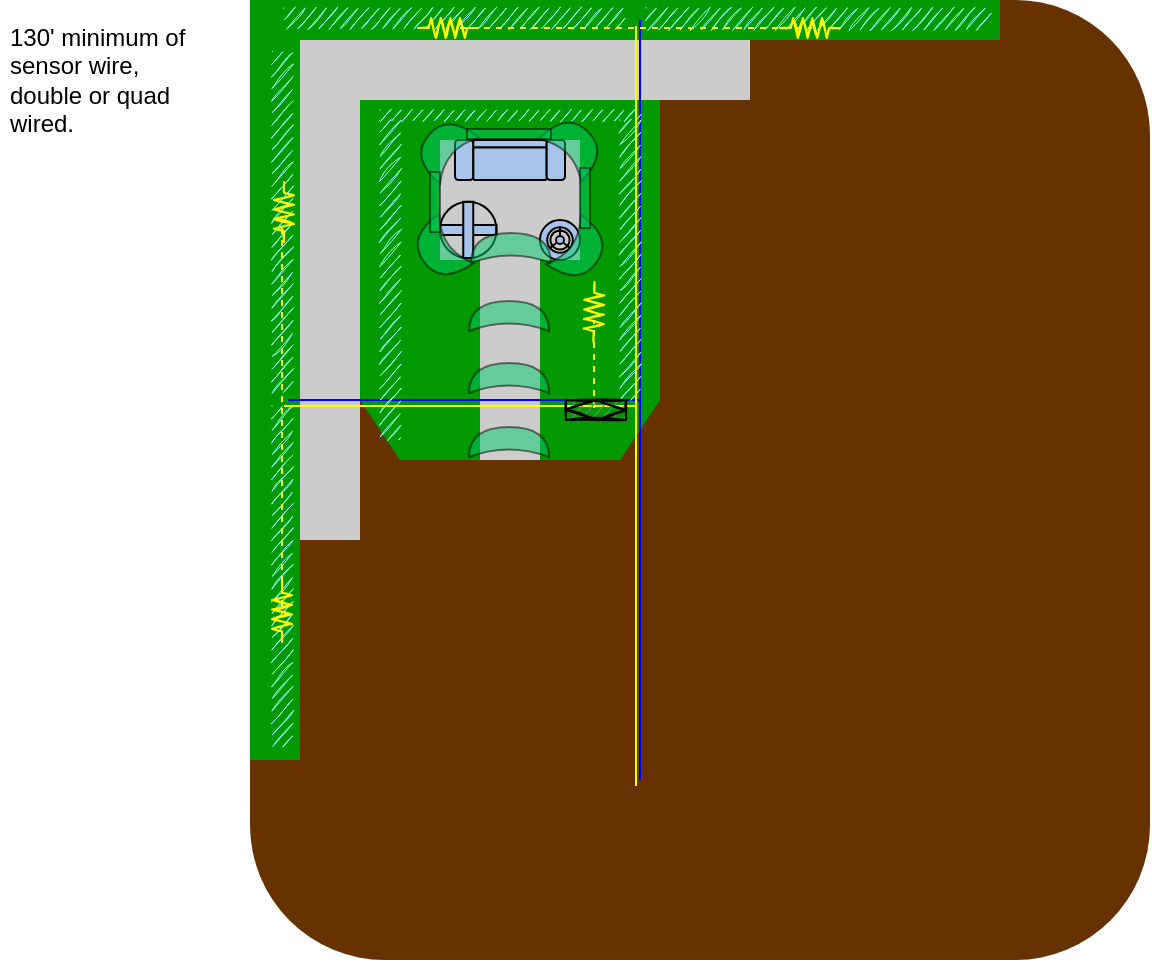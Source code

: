 <mxfile version="17.4.6" type="github">
  <diagram id="zF0i2NfZyt6POZ8Hoylk" name="Page-1">
    <mxGraphModel dx="467" dy="271" grid="1" gridSize="10" guides="0" tooltips="1" connect="1" arrows="1" fold="1" page="1" pageScale="1" pageWidth="850" pageHeight="1100" math="0" shadow="0">
      <root>
        <mxCell id="0" />
        <mxCell id="_R6vVu1srhFoFrEtBV-Y-69" value="Untitled Layer" style="locked=1;" parent="0" />
        <mxCell id="_R6vVu1srhFoFrEtBV-Y-75" value="" style="rounded=1;whiteSpace=wrap;html=1;shadow=0;glass=0;sketch=0;strokeColor=none;fillColor=#663300;" vertex="1" parent="_R6vVu1srhFoFrEtBV-Y-69">
          <mxGeometry x="145" y="140" width="450" height="480" as="geometry" />
        </mxCell>
        <mxCell id="1" value="GardenArea" style="" parent="0" />
        <mxCell id="_R6vVu1srhFoFrEtBV-Y-28" value="" style="group" vertex="1" connectable="0" parent="1">
          <mxGeometry x="145" y="140" width="375" height="380" as="geometry" />
        </mxCell>
        <mxCell id="_R6vVu1srhFoFrEtBV-Y-8" value="" style="rounded=0;whiteSpace=wrap;html=1;fillColor=#009900;strokeColor=none;" vertex="1" parent="_R6vVu1srhFoFrEtBV-Y-28">
          <mxGeometry x="55" y="50" width="150" height="20" as="geometry" />
        </mxCell>
        <mxCell id="_R6vVu1srhFoFrEtBV-Y-9" value="" style="rounded=0;whiteSpace=wrap;html=1;fillColor=#009900;strokeColor=none;" vertex="1" parent="_R6vVu1srhFoFrEtBV-Y-28">
          <mxGeometry x="165" y="70" width="40" height="60" as="geometry" />
        </mxCell>
        <mxCell id="_R6vVu1srhFoFrEtBV-Y-10" value="" style="rounded=0;whiteSpace=wrap;html=1;fillColor=#009900;strokeColor=none;" vertex="1" parent="_R6vVu1srhFoFrEtBV-Y-28">
          <mxGeometry x="55" y="70" width="40" height="60" as="geometry" />
        </mxCell>
        <mxCell id="_R6vVu1srhFoFrEtBV-Y-11" value="" style="rounded=0;whiteSpace=wrap;html=1;fillColor=#009900;strokeColor=none;" vertex="1" parent="_R6vVu1srhFoFrEtBV-Y-28">
          <mxGeometry x="55" y="130" width="60" height="70" as="geometry" />
        </mxCell>
        <mxCell id="_R6vVu1srhFoFrEtBV-Y-12" value="" style="rounded=0;whiteSpace=wrap;html=1;fillColor=#009900;strokeColor=none;" vertex="1" parent="_R6vVu1srhFoFrEtBV-Y-28">
          <mxGeometry x="145" y="130" width="60" height="70" as="geometry" />
        </mxCell>
        <mxCell id="_R6vVu1srhFoFrEtBV-Y-15" value="" style="rounded=0;whiteSpace=wrap;html=1;fillColor=#009900;strokeColor=none;" vertex="1" parent="_R6vVu1srhFoFrEtBV-Y-28">
          <mxGeometry x="145" y="200" width="40" height="30" as="geometry" />
        </mxCell>
        <mxCell id="_R6vVu1srhFoFrEtBV-Y-17" value="" style="rhombus;whiteSpace=wrap;html=1;fillColor=#009900;strokeColor=none;" vertex="1" parent="_R6vVu1srhFoFrEtBV-Y-28">
          <mxGeometry x="165" y="170" width="40" height="60" as="geometry" />
        </mxCell>
        <mxCell id="_R6vVu1srhFoFrEtBV-Y-20" value="" style="rhombus;whiteSpace=wrap;html=1;fillColor=#009900;strokeColor=none;" vertex="1" parent="_R6vVu1srhFoFrEtBV-Y-28">
          <mxGeometry x="55" y="170" width="40" height="60" as="geometry" />
        </mxCell>
        <mxCell id="_R6vVu1srhFoFrEtBV-Y-21" value="" style="rounded=0;whiteSpace=wrap;html=1;fillColor=#CCCCCC;strokeColor=none;" vertex="1" parent="_R6vVu1srhFoFrEtBV-Y-28">
          <mxGeometry x="25" y="20" width="30" height="250" as="geometry" />
        </mxCell>
        <mxCell id="_R6vVu1srhFoFrEtBV-Y-23" value="" style="rounded=0;whiteSpace=wrap;html=1;fillColor=#CCCCCC;strokeColor=none;" vertex="1" parent="_R6vVu1srhFoFrEtBV-Y-28">
          <mxGeometry x="95" y="70" width="70" height="60" as="geometry" />
        </mxCell>
        <mxCell id="_R6vVu1srhFoFrEtBV-Y-24" value="" style="rounded=0;whiteSpace=wrap;html=1;fillColor=#CCCCCC;strokeColor=none;" vertex="1" parent="_R6vVu1srhFoFrEtBV-Y-28">
          <mxGeometry x="115" y="130" width="30" height="100" as="geometry" />
        </mxCell>
        <mxCell id="_R6vVu1srhFoFrEtBV-Y-25" value="" style="rounded=0;whiteSpace=wrap;html=1;fillColor=#CCCCCC;strokeColor=none;" vertex="1" parent="_R6vVu1srhFoFrEtBV-Y-28">
          <mxGeometry x="25" y="20" width="225" height="30" as="geometry" />
        </mxCell>
        <mxCell id="_R6vVu1srhFoFrEtBV-Y-26" value="" style="rounded=0;whiteSpace=wrap;html=1;fillColor=#009900;strokeColor=none;" vertex="1" parent="_R6vVu1srhFoFrEtBV-Y-28">
          <mxGeometry width="25" height="380" as="geometry" />
        </mxCell>
        <mxCell id="_R6vVu1srhFoFrEtBV-Y-27" value="" style="rounded=0;whiteSpace=wrap;html=1;fillColor=#009900;strokeColor=none;" vertex="1" parent="_R6vVu1srhFoFrEtBV-Y-28">
          <mxGeometry x="25" width="350" height="20" as="geometry" />
        </mxCell>
        <mxCell id="_R6vVu1srhFoFrEtBV-Y-30" value="" style="verticalLabelPosition=bottom;html=1;verticalAlign=top;align=center;shape=mxgraph.floorplan.sofa;fillColor=#A9C4EB;" vertex="1" parent="_R6vVu1srhFoFrEtBV-Y-28">
          <mxGeometry x="102.5" y="70" width="55" height="20" as="geometry" />
        </mxCell>
        <mxCell id="_R6vVu1srhFoFrEtBV-Y-31" value="" style="verticalLabelPosition=bottom;html=1;verticalAlign=top;align=center;shape=mxgraph.floorplan.floor_lamp;fillColor=#A9C4EB;" vertex="1" parent="_R6vVu1srhFoFrEtBV-Y-28">
          <mxGeometry x="145" y="110" width="20" height="20" as="geometry" />
        </mxCell>
        <mxCell id="_R6vVu1srhFoFrEtBV-Y-37" value="" style="verticalLabelPosition=bottom;html=1;verticalAlign=top;align=center;shape=mxgraph.floorplan.doorRevolving;aspect=fixed;fillColor=#A9C4EB;" vertex="1" parent="_R6vVu1srhFoFrEtBV-Y-28">
          <mxGeometry x="95" y="100" width="28.24" height="30" as="geometry" />
        </mxCell>
        <mxCell id="_R6vVu1srhFoFrEtBV-Y-113" value="" style="rounded=0;whiteSpace=wrap;html=1;fillColor=#009900;strokeColor=none;" vertex="1" parent="_R6vVu1srhFoFrEtBV-Y-28">
          <mxGeometry x="75" y="200" width="40" height="30" as="geometry" />
        </mxCell>
        <mxCell id="_R6vVu1srhFoFrEtBV-Y-38" value="Water" style="" parent="0" />
        <mxCell id="_R6vVu1srhFoFrEtBV-Y-43" value="" style="endArrow=none;html=1;rounded=0;strokeColor=#0000FF;" edge="1" parent="_R6vVu1srhFoFrEtBV-Y-38">
          <mxGeometry width="50" height="50" relative="1" as="geometry">
            <mxPoint x="340" y="340" as="sourcePoint" />
            <mxPoint x="340" y="150" as="targetPoint" />
          </mxGeometry>
        </mxCell>
        <mxCell id="_R6vVu1srhFoFrEtBV-Y-44" value="" style="endArrow=none;html=1;rounded=0;strokeColor=#0000FF;exitX=1;exitY=0.5;exitDx=0;exitDy=0;exitPerimeter=0;entryX=0.75;entryY=0.5;entryDx=0;entryDy=0;entryPerimeter=0;" edge="1" parent="_R6vVu1srhFoFrEtBV-Y-38" target="_R6vVu1srhFoFrEtBV-Y-17">
          <mxGeometry width="50" height="50" relative="1" as="geometry">
            <mxPoint x="164.0" y="340" as="sourcePoint" />
            <mxPoint x="274" y="340" as="targetPoint" />
          </mxGeometry>
        </mxCell>
        <mxCell id="_R6vVu1srhFoFrEtBV-Y-45" value="" style="endArrow=none;html=1;rounded=0;strokeColor=#0000FF;" edge="1" parent="_R6vVu1srhFoFrEtBV-Y-38">
          <mxGeometry width="50" height="50" relative="1" as="geometry">
            <mxPoint x="340" y="530" as="sourcePoint" />
            <mxPoint x="340" y="340" as="targetPoint" />
          </mxGeometry>
        </mxCell>
        <mxCell id="_R6vVu1srhFoFrEtBV-Y-47" value="" style="rounded=0;whiteSpace=wrap;html=1;shadow=0;glass=0;sketch=1;fillColor=#99FFFF;strokeColor=none;" vertex="1" parent="_R6vVu1srhFoFrEtBV-Y-38">
          <mxGeometry x="156" y="166" width="10" height="170" as="geometry" />
        </mxCell>
        <mxCell id="_R6vVu1srhFoFrEtBV-Y-48" value="" style="rounded=0;whiteSpace=wrap;html=1;shadow=0;glass=0;sketch=1;fillColor=#99FFFF;strokeColor=none;" vertex="1" parent="_R6vVu1srhFoFrEtBV-Y-38">
          <mxGeometry x="156" y="343" width="10" height="170" as="geometry" />
        </mxCell>
        <mxCell id="_R6vVu1srhFoFrEtBV-Y-49" value="" style="rounded=0;whiteSpace=wrap;html=1;shadow=0;glass=0;sketch=1;fillColor=#99FFFF;strokeColor=none;" vertex="1" parent="_R6vVu1srhFoFrEtBV-Y-38">
          <mxGeometry x="162" y="144" width="170" height="10" as="geometry" />
        </mxCell>
        <mxCell id="_R6vVu1srhFoFrEtBV-Y-50" value="" style="rounded=0;whiteSpace=wrap;html=1;shadow=0;glass=0;sketch=1;fillColor=#99FFFF;strokeColor=none;" vertex="1" parent="_R6vVu1srhFoFrEtBV-Y-38">
          <mxGeometry x="343" y="144" width="170" height="10" as="geometry" />
        </mxCell>
        <mxCell id="_R6vVu1srhFoFrEtBV-Y-92" value="" style="rounded=0;whiteSpace=wrap;html=1;shadow=0;glass=0;sketch=1;fillColor=#99FFFF;strokeColor=none;" vertex="1" parent="_R6vVu1srhFoFrEtBV-Y-38">
          <mxGeometry x="210" y="195" width="130" height="5" as="geometry" />
        </mxCell>
        <mxCell id="_R6vVu1srhFoFrEtBV-Y-93" value="" style="rounded=0;whiteSpace=wrap;html=1;shadow=0;glass=0;sketch=1;fillColor=#99FFFF;strokeColor=none;" vertex="1" parent="_R6vVu1srhFoFrEtBV-Y-38">
          <mxGeometry x="210" y="200" width="10" height="160" as="geometry" />
        </mxCell>
        <mxCell id="_R6vVu1srhFoFrEtBV-Y-94" value="" style="rounded=0;whiteSpace=wrap;html=1;shadow=0;glass=0;sketch=1;fillColor=#99FFFF;strokeColor=none;" vertex="1" parent="_R6vVu1srhFoFrEtBV-Y-38">
          <mxGeometry x="330" y="200" width="10" height="140" as="geometry" />
        </mxCell>
        <mxCell id="_R6vVu1srhFoFrEtBV-Y-52" value="electronics" style="locked=1;" parent="0" />
        <mxCell id="_R6vVu1srhFoFrEtBV-Y-53" value="" style="endArrow=none;html=1;rounded=0;strokeColor=#FFFF00;" edge="1" parent="_R6vVu1srhFoFrEtBV-Y-52">
          <mxGeometry width="50" height="50" relative="1" as="geometry">
            <mxPoint x="338" y="343" as="sourcePoint" />
            <mxPoint x="338" y="153" as="targetPoint" />
          </mxGeometry>
        </mxCell>
        <mxCell id="_R6vVu1srhFoFrEtBV-Y-54" value="" style="endArrow=none;html=1;rounded=0;strokeColor=#FFFF00;exitX=1;exitY=0.5;exitDx=0;exitDy=0;exitPerimeter=0;entryX=0.75;entryY=0.5;entryDx=0;entryDy=0;entryPerimeter=0;" edge="1" parent="_R6vVu1srhFoFrEtBV-Y-52">
          <mxGeometry width="50" height="50" relative="1" as="geometry">
            <mxPoint x="162.0" y="343" as="sourcePoint" />
            <mxPoint x="338" y="343" as="targetPoint" />
          </mxGeometry>
        </mxCell>
        <mxCell id="_R6vVu1srhFoFrEtBV-Y-55" value="" style="endArrow=none;html=1;rounded=0;strokeColor=#FFFF00;" edge="1" parent="_R6vVu1srhFoFrEtBV-Y-52">
          <mxGeometry width="50" height="50" relative="1" as="geometry">
            <mxPoint x="338" y="533" as="sourcePoint" />
            <mxPoint x="338" y="343" as="targetPoint" />
          </mxGeometry>
        </mxCell>
        <mxCell id="_R6vVu1srhFoFrEtBV-Y-56" value="" style="endArrow=none;html=1;rounded=0;strokeColor=#FFFF00;exitX=1;exitY=0.5;exitDx=0;exitDy=0;exitPerimeter=0;entryX=0.75;entryY=0.5;entryDx=0;entryDy=0;entryPerimeter=0;dashed=1;" edge="1" parent="_R6vVu1srhFoFrEtBV-Y-52">
          <mxGeometry width="50" height="50" relative="1" as="geometry">
            <mxPoint x="250.0" y="154" as="sourcePoint" />
            <mxPoint x="426" y="154" as="targetPoint" />
          </mxGeometry>
        </mxCell>
        <mxCell id="_R6vVu1srhFoFrEtBV-Y-57" value="" style="endArrow=none;html=1;rounded=0;strokeColor=#FFFF00;dashed=1;" edge="1" parent="_R6vVu1srhFoFrEtBV-Y-52">
          <mxGeometry width="50" height="50" relative="1" as="geometry">
            <mxPoint x="161" y="443" as="sourcePoint" />
            <mxPoint x="161" y="253" as="targetPoint" />
          </mxGeometry>
        </mxCell>
        <mxCell id="_R6vVu1srhFoFrEtBV-Y-58" value="" style="endArrow=none;html=1;rounded=0;strokeColor=#FFFF00;dashed=1;" edge="1" parent="_R6vVu1srhFoFrEtBV-Y-52">
          <mxGeometry width="50" height="50" relative="1" as="geometry">
            <mxPoint x="317" y="344" as="sourcePoint" />
            <mxPoint x="317" y="300" as="targetPoint" />
          </mxGeometry>
        </mxCell>
        <mxCell id="_R6vVu1srhFoFrEtBV-Y-61" value="" style="pointerEvents=1;verticalLabelPosition=bottom;shadow=0;dashed=0;align=center;html=1;verticalAlign=top;shape=mxgraph.electrical.resistors.resistor_2;glass=0;sketch=1;fillColor=#99FFFF;strokeColor=#FFFF00;rotation=91;" vertex="1" parent="_R6vVu1srhFoFrEtBV-Y-52">
          <mxGeometry x="302" y="291" width="30" height="10" as="geometry" />
        </mxCell>
        <mxCell id="_R6vVu1srhFoFrEtBV-Y-62" value="" style="pointerEvents=1;verticalLabelPosition=bottom;shadow=0;dashed=0;align=center;html=1;verticalAlign=top;shape=mxgraph.electrical.resistors.resistor_2;glass=0;sketch=1;fillColor=#99FFFF;strokeColor=#FFFF00;" vertex="1" parent="_R6vVu1srhFoFrEtBV-Y-52">
          <mxGeometry x="410" y="149" width="30" height="10" as="geometry" />
        </mxCell>
        <mxCell id="_R6vVu1srhFoFrEtBV-Y-63" value="" style="pointerEvents=1;verticalLabelPosition=bottom;shadow=0;dashed=0;align=center;html=1;verticalAlign=top;shape=mxgraph.electrical.resistors.resistor_2;glass=0;sketch=1;fillColor=#99FFFF;strokeColor=#FFFF00;" vertex="1" parent="_R6vVu1srhFoFrEtBV-Y-52">
          <mxGeometry x="229" y="149" width="30" height="10" as="geometry" />
        </mxCell>
        <mxCell id="_R6vVu1srhFoFrEtBV-Y-64" value="" style="pointerEvents=1;verticalLabelPosition=bottom;shadow=0;dashed=0;align=center;html=1;verticalAlign=top;shape=mxgraph.electrical.resistors.resistor_2;glass=0;sketch=1;fillColor=#99FFFF;strokeColor=#FFFF00;rotation=90;" vertex="1" parent="_R6vVu1srhFoFrEtBV-Y-52">
          <mxGeometry x="147" y="241" width="30" height="10" as="geometry" />
        </mxCell>
        <mxCell id="_R6vVu1srhFoFrEtBV-Y-65" value="" style="pointerEvents=1;verticalLabelPosition=bottom;shadow=0;dashed=0;align=center;html=1;verticalAlign=top;shape=mxgraph.electrical.resistors.resistor_2;glass=0;sketch=1;fillColor=#99FFFF;strokeColor=#FFFF00;rotation=90;" vertex="1" parent="_R6vVu1srhFoFrEtBV-Y-52">
          <mxGeometry x="146" y="441" width="30" height="10" as="geometry" />
        </mxCell>
        <mxCell id="_R6vVu1srhFoFrEtBV-Y-66" value="Box" style="locked=1;" parent="0" />
        <mxCell id="_R6vVu1srhFoFrEtBV-Y-67" value="" style="shape=associativeEntity;whiteSpace=wrap;html=1;align=center;shadow=0;glass=0;sketch=1;strokeColor=#000000;fillColor=#808080;" vertex="1" parent="_R6vVu1srhFoFrEtBV-Y-66">
          <mxGeometry x="303" y="340" width="30" height="10" as="geometry" />
        </mxCell>
        <mxCell id="_R6vVu1srhFoFrEtBV-Y-76" value="Arches" parent="0" />
        <mxCell id="_R6vVu1srhFoFrEtBV-Y-78" value="" style="shape=xor;whiteSpace=wrap;html=1;shadow=0;glass=0;sketch=0;strokeColor=#000000;fillColor=#00CC66;rotation=-90;opacity=50;" vertex="1" parent="_R6vVu1srhFoFrEtBV-Y-76">
          <mxGeometry x="267" y="341" width="15" height="40" as="geometry" />
        </mxCell>
        <mxCell id="_R6vVu1srhFoFrEtBV-Y-79" value="" style="shape=xor;whiteSpace=wrap;html=1;shadow=0;glass=0;sketch=0;strokeColor=#000000;fillColor=#00CC66;rotation=-90;opacity=50;" vertex="1" parent="_R6vVu1srhFoFrEtBV-Y-76">
          <mxGeometry x="267" y="309" width="15" height="40" as="geometry" />
        </mxCell>
        <mxCell id="_R6vVu1srhFoFrEtBV-Y-80" value="" style="shape=xor;whiteSpace=wrap;html=1;shadow=0;glass=0;sketch=0;strokeColor=#000000;fillColor=#00CC66;rotation=-90;opacity=50;" vertex="1" parent="_R6vVu1srhFoFrEtBV-Y-76">
          <mxGeometry x="267" y="278" width="15" height="40" as="geometry" />
        </mxCell>
        <mxCell id="_R6vVu1srhFoFrEtBV-Y-81" value="" style="shape=xor;whiteSpace=wrap;html=1;shadow=0;glass=0;sketch=0;strokeColor=#000000;fillColor=#00CC66;rotation=-90;opacity=50;" vertex="1" parent="_R6vVu1srhFoFrEtBV-Y-76">
          <mxGeometry x="268" y="244" width="15" height="40" as="geometry" />
        </mxCell>
        <mxCell id="_R6vVu1srhFoFrEtBV-Y-82" value="" style="shape=xor;whiteSpace=wrap;html=1;shadow=0;glass=0;sketch=0;strokeColor=#000000;fillColor=#00CC66;rotation=35;opacity=50;" vertex="1" parent="_R6vVu1srhFoFrEtBV-Y-76">
          <mxGeometry x="300" y="250.53" width="20" height="30" as="geometry" />
        </mxCell>
        <mxCell id="_R6vVu1srhFoFrEtBV-Y-83" value="" style="shape=xor;whiteSpace=wrap;html=1;shadow=0;glass=0;sketch=0;strokeColor=#000000;fillColor=#00CC66;rotation=-45;opacity=50;" vertex="1" parent="_R6vVu1srhFoFrEtBV-Y-76">
          <mxGeometry x="297" y="198.0" width="20" height="30" as="geometry" />
        </mxCell>
        <mxCell id="_R6vVu1srhFoFrEtBV-Y-84" value="" style="shape=xor;whiteSpace=wrap;html=1;shadow=0;glass=0;sketch=0;strokeColor=#000000;fillColor=#00CC66;rotation=-140;opacity=50;" vertex="1" parent="_R6vVu1srhFoFrEtBV-Y-76">
          <mxGeometry x="232" y="199.0" width="20" height="30" as="geometry" />
        </mxCell>
        <mxCell id="_R6vVu1srhFoFrEtBV-Y-85" value="" style="shape=xor;whiteSpace=wrap;html=1;shadow=0;glass=0;sketch=0;strokeColor=#000000;fillColor=#00CC66;rotation=-215;opacity=50;" vertex="1" parent="_R6vVu1srhFoFrEtBV-Y-76">
          <mxGeometry x="230" y="250.0" width="20" height="30" as="geometry" />
        </mxCell>
        <mxCell id="_R6vVu1srhFoFrEtBV-Y-86" value="" style="rounded=0;whiteSpace=wrap;html=1;shadow=0;glass=0;sketch=0;strokeColor=#000000;fillColor=#00CC66;opacity=50;" vertex="1" parent="_R6vVu1srhFoFrEtBV-Y-76">
          <mxGeometry x="235" y="226" width="5" height="30" as="geometry" />
        </mxCell>
        <mxCell id="_R6vVu1srhFoFrEtBV-Y-87" value="" style="rounded=0;whiteSpace=wrap;html=1;shadow=0;glass=0;sketch=0;strokeColor=#000000;fillColor=#00CC66;opacity=50;" vertex="1" parent="_R6vVu1srhFoFrEtBV-Y-76">
          <mxGeometry x="310" y="224" width="5" height="30" as="geometry" />
        </mxCell>
        <mxCell id="_R6vVu1srhFoFrEtBV-Y-88" value="" style="rounded=0;whiteSpace=wrap;html=1;shadow=0;glass=0;sketch=0;strokeColor=#000000;fillColor=#00CC66;opacity=50;rotation=90;" vertex="1" parent="_R6vVu1srhFoFrEtBV-Y-76">
          <mxGeometry x="272" y="186" width="5" height="42" as="geometry" />
        </mxCell>
        <mxCell id="_R6vVu1srhFoFrEtBV-Y-91" value="&lt;p&gt;130&#39; minimum of sensor wire, double or quad wired.&amp;nbsp;&lt;/p&gt;" style="text;html=1;strokeColor=none;fillColor=none;spacing=5;spacingTop=-20;whiteSpace=wrap;overflow=hidden;rounded=0;shadow=0;glass=0;sketch=0;opacity=50;" vertex="1" parent="_R6vVu1srhFoFrEtBV-Y-76">
          <mxGeometry x="20" y="150" width="100" height="200" as="geometry" />
        </mxCell>
      </root>
    </mxGraphModel>
  </diagram>
</mxfile>
